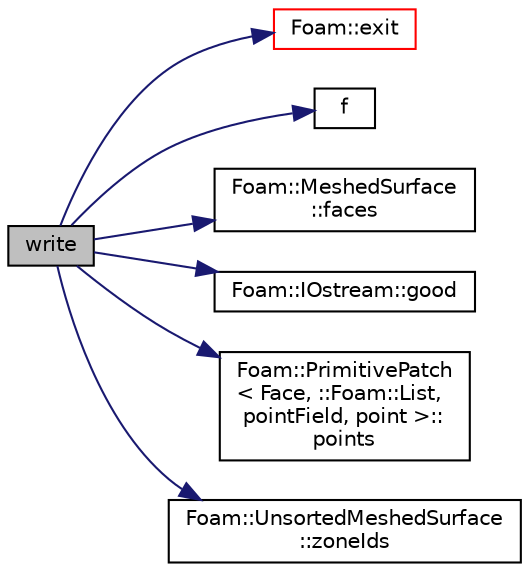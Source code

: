 digraph "write"
{
  bgcolor="transparent";
  edge [fontname="Helvetica",fontsize="10",labelfontname="Helvetica",labelfontsize="10"];
  node [fontname="Helvetica",fontsize="10",shape=record];
  rankdir="LR";
  Node234 [label="write",height=0.2,width=0.4,color="black", fillcolor="grey75", style="filled", fontcolor="black"];
  Node234 -> Node235 [color="midnightblue",fontsize="10",style="solid",fontname="Helvetica"];
  Node235 [label="Foam::exit",height=0.2,width=0.4,color="red",URL="$a21851.html#a06ca7250d8e89caf05243ec094843642"];
  Node234 -> Node284 [color="midnightblue",fontsize="10",style="solid",fontname="Helvetica"];
  Node284 [label="f",height=0.2,width=0.4,color="black",URL="$a18335.html#a888be93833ac7a23170555c69c690288"];
  Node234 -> Node285 [color="midnightblue",fontsize="10",style="solid",fontname="Helvetica"];
  Node285 [label="Foam::MeshedSurface\l::faces",height=0.2,width=0.4,color="black",URL="$a30833.html#a16c6d36f7c961d037a44e5c235d9aa15",tooltip="Return const access to the faces. "];
  Node234 -> Node274 [color="midnightblue",fontsize="10",style="solid",fontname="Helvetica"];
  Node274 [label="Foam::IOstream::good",height=0.2,width=0.4,color="black",URL="$a27333.html#abdcc7f96f487faadc7769afcf58fe992",tooltip="Return true if next operation might succeed. "];
  Node234 -> Node286 [color="midnightblue",fontsize="10",style="solid",fontname="Helvetica"];
  Node286 [label="Foam::PrimitivePatch\l\< Face, ::Foam::List,\l pointField, point \>::\lpoints",height=0.2,width=0.4,color="black",URL="$a28693.html#aa3c7d968f31c88780c663876f64ef6a6",tooltip="Return reference to global points. "];
  Node234 -> Node287 [color="midnightblue",fontsize="10",style="solid",fontname="Helvetica"];
  Node287 [label="Foam::UnsortedMeshedSurface\l::zoneIds",height=0.2,width=0.4,color="black",URL="$a30841.html#a3c689ce644ac7f6cc05344cc86621eb7",tooltip="Return const access to the zone ids. "];
}
